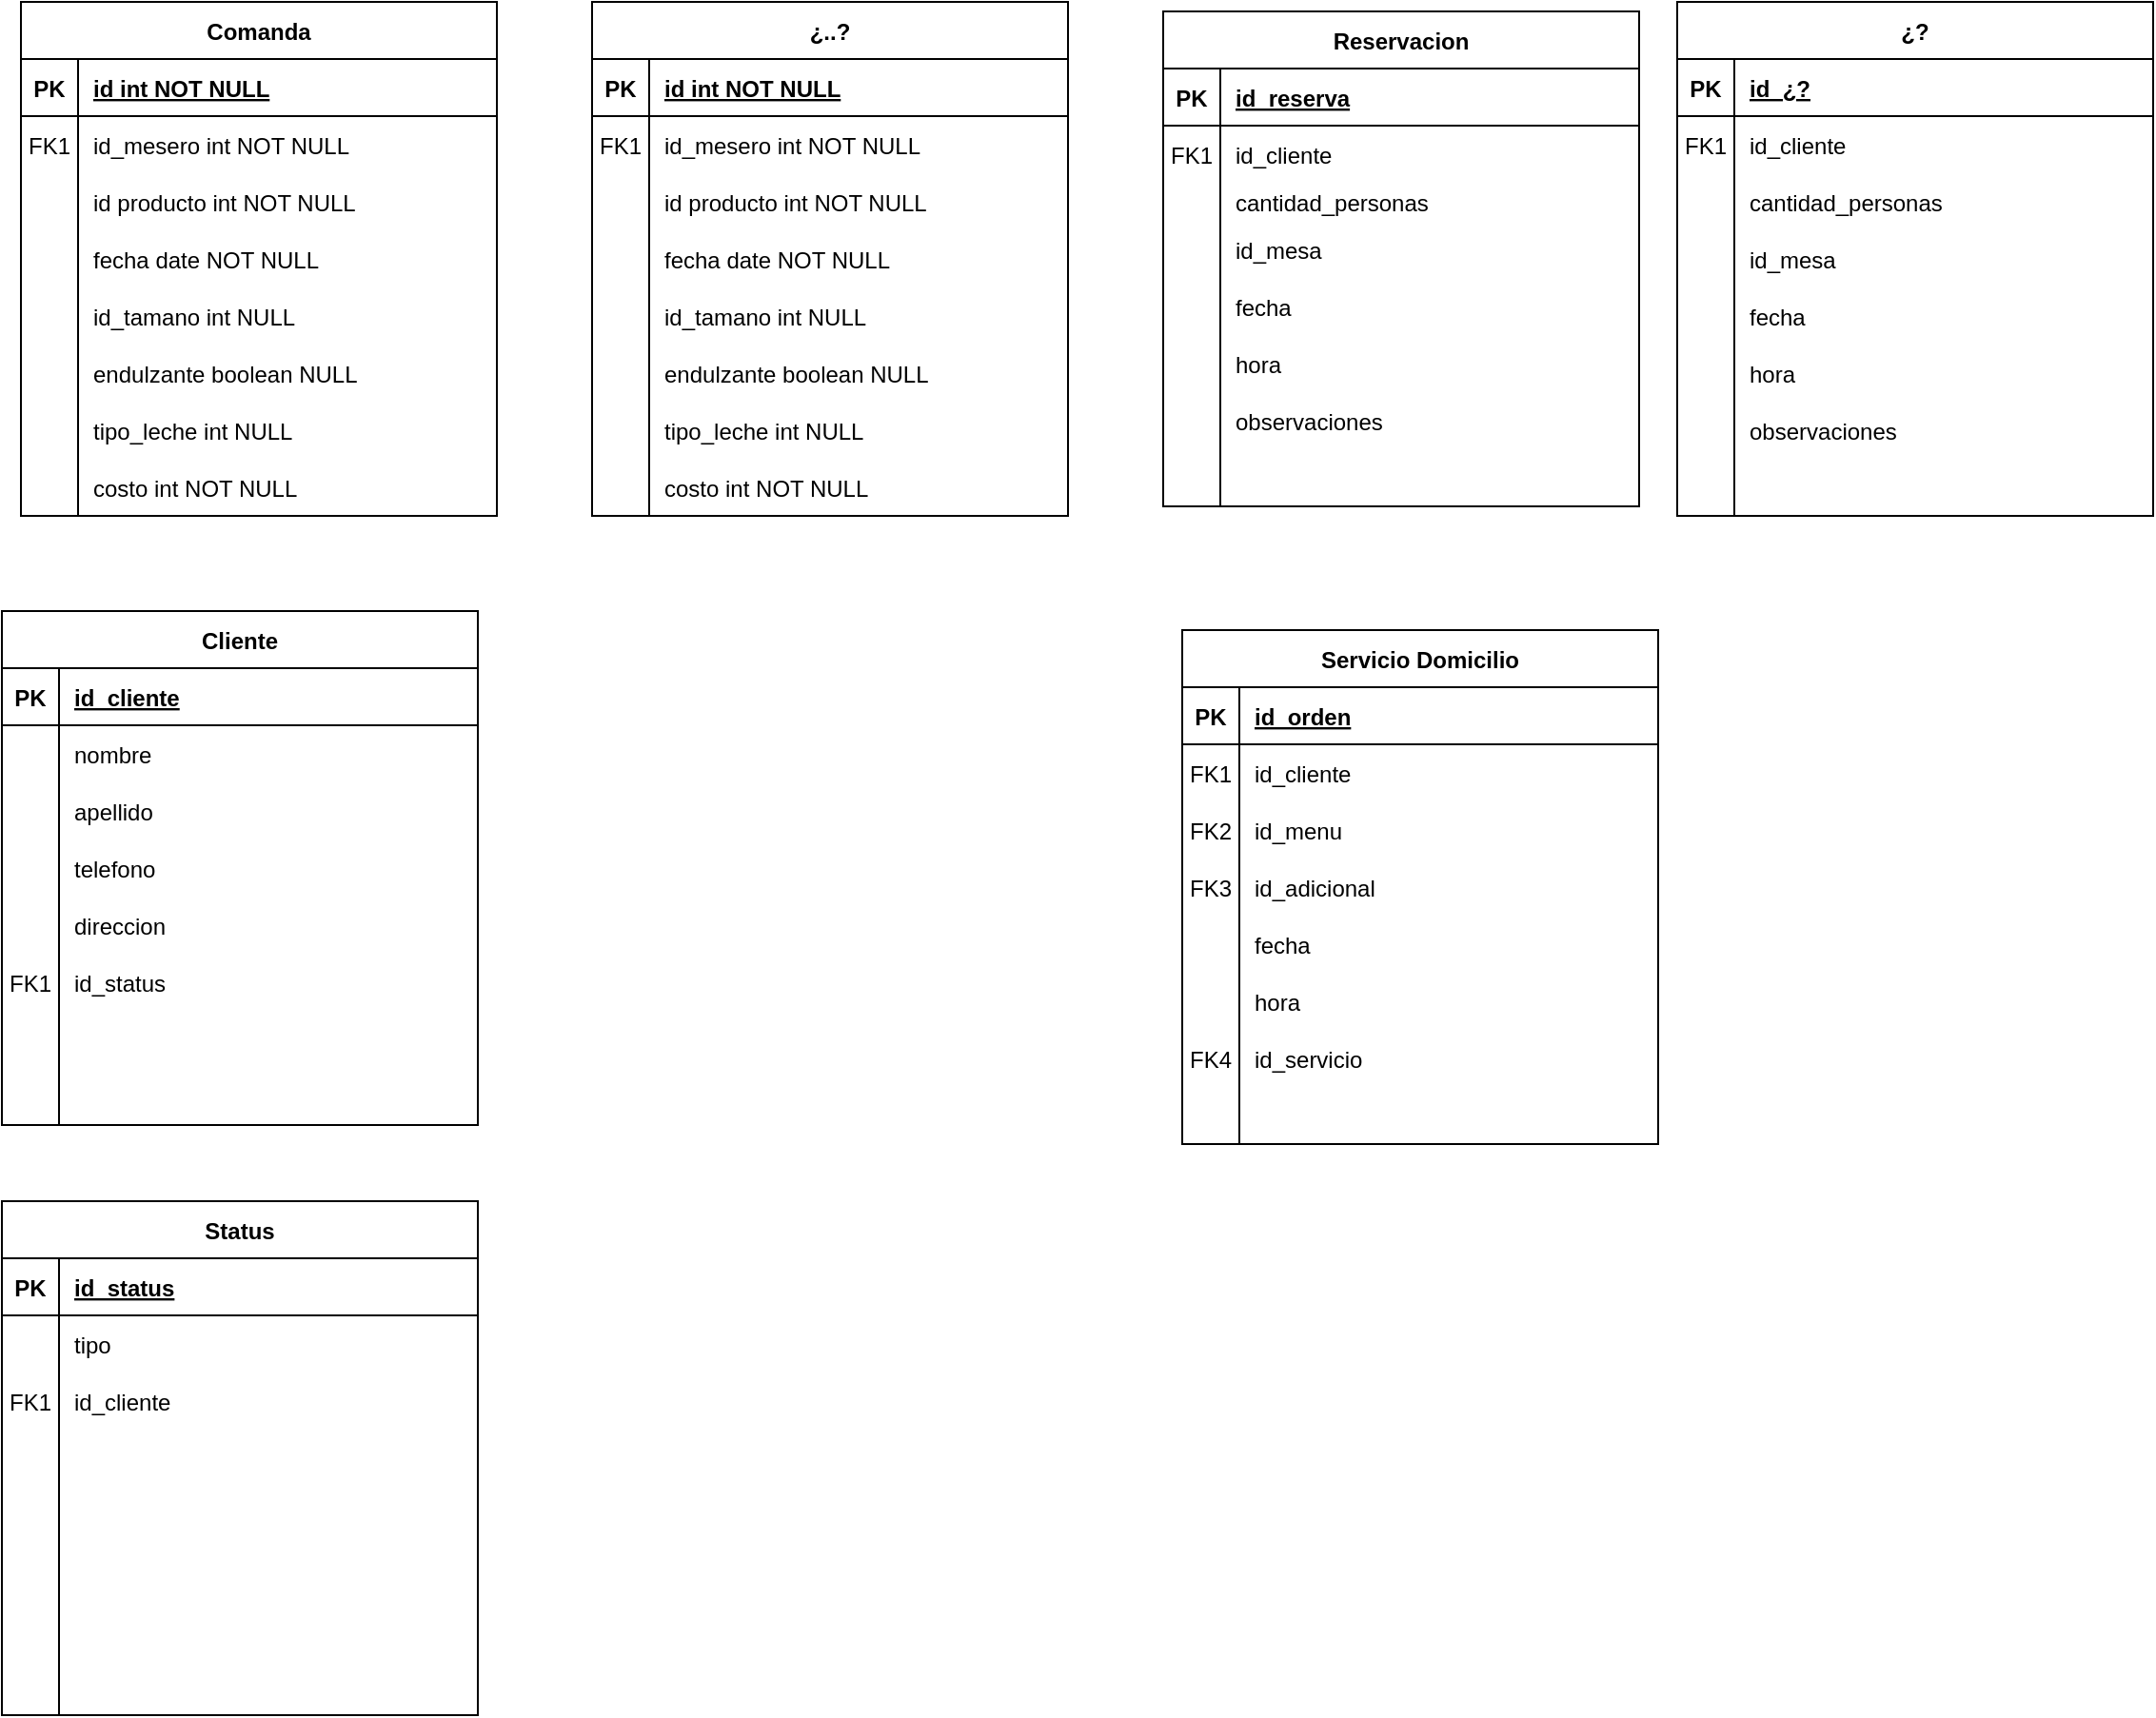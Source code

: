 <mxfile version="21.6.6" type="github">
  <diagram id="R2lEEEUBdFMjLlhIrx00" name="Cafeteria">
    <mxGraphModel dx="898" dy="622" grid="1" gridSize="10" guides="1" tooltips="1" connect="1" arrows="1" fold="1" page="1" pageScale="1" pageWidth="850" pageHeight="1100" math="0" shadow="0" extFonts="Permanent Marker^https://fonts.googleapis.com/css?family=Permanent+Marker">
      <root>
        <mxCell id="0" />
        <mxCell id="1" parent="0" />
        <mxCell id="C-vyLk0tnHw3VtMMgP7b-13" value="Comanda" style="shape=table;startSize=30;container=1;collapsible=1;childLayout=tableLayout;fixedRows=1;rowLines=0;fontStyle=1;align=center;resizeLast=1;" parent="1" vertex="1">
          <mxGeometry x="450" y="280" width="250" height="270" as="geometry" />
        </mxCell>
        <mxCell id="C-vyLk0tnHw3VtMMgP7b-14" value="" style="shape=partialRectangle;collapsible=0;dropTarget=0;pointerEvents=0;fillColor=none;points=[[0,0.5],[1,0.5]];portConstraint=eastwest;top=0;left=0;right=0;bottom=1;" parent="C-vyLk0tnHw3VtMMgP7b-13" vertex="1">
          <mxGeometry y="30" width="250" height="30" as="geometry" />
        </mxCell>
        <mxCell id="C-vyLk0tnHw3VtMMgP7b-15" value="PK" style="shape=partialRectangle;overflow=hidden;connectable=0;fillColor=none;top=0;left=0;bottom=0;right=0;fontStyle=1;" parent="C-vyLk0tnHw3VtMMgP7b-14" vertex="1">
          <mxGeometry width="30" height="30" as="geometry">
            <mxRectangle width="30" height="30" as="alternateBounds" />
          </mxGeometry>
        </mxCell>
        <mxCell id="C-vyLk0tnHw3VtMMgP7b-16" value="id int NOT NULL " style="shape=partialRectangle;overflow=hidden;connectable=0;fillColor=none;top=0;left=0;bottom=0;right=0;align=left;spacingLeft=6;fontStyle=5;" parent="C-vyLk0tnHw3VtMMgP7b-14" vertex="1">
          <mxGeometry x="30" width="220" height="30" as="geometry">
            <mxRectangle width="220" height="30" as="alternateBounds" />
          </mxGeometry>
        </mxCell>
        <mxCell id="C-vyLk0tnHw3VtMMgP7b-17" value="" style="shape=partialRectangle;collapsible=0;dropTarget=0;pointerEvents=0;fillColor=none;points=[[0,0.5],[1,0.5]];portConstraint=eastwest;top=0;left=0;right=0;bottom=0;" parent="C-vyLk0tnHw3VtMMgP7b-13" vertex="1">
          <mxGeometry y="60" width="250" height="30" as="geometry" />
        </mxCell>
        <mxCell id="C-vyLk0tnHw3VtMMgP7b-18" value="FK1" style="shape=partialRectangle;overflow=hidden;connectable=0;fillColor=none;top=0;left=0;bottom=0;right=0;" parent="C-vyLk0tnHw3VtMMgP7b-17" vertex="1">
          <mxGeometry width="30" height="30" as="geometry">
            <mxRectangle width="30" height="30" as="alternateBounds" />
          </mxGeometry>
        </mxCell>
        <mxCell id="C-vyLk0tnHw3VtMMgP7b-19" value="id_mesero int NOT NULL" style="shape=partialRectangle;overflow=hidden;connectable=0;fillColor=none;top=0;left=0;bottom=0;right=0;align=left;spacingLeft=6;" parent="C-vyLk0tnHw3VtMMgP7b-17" vertex="1">
          <mxGeometry x="30" width="220" height="30" as="geometry">
            <mxRectangle width="220" height="30" as="alternateBounds" />
          </mxGeometry>
        </mxCell>
        <mxCell id="fyzgrKv4iwLYKtItKSrn-1" value="" style="shape=partialRectangle;collapsible=0;dropTarget=0;pointerEvents=0;fillColor=none;points=[[0,0.5],[1,0.5]];portConstraint=eastwest;top=0;left=0;right=0;bottom=0;" parent="C-vyLk0tnHw3VtMMgP7b-13" vertex="1">
          <mxGeometry y="90" width="250" height="30" as="geometry" />
        </mxCell>
        <mxCell id="fyzgrKv4iwLYKtItKSrn-2" value="" style="shape=partialRectangle;overflow=hidden;connectable=0;fillColor=none;top=0;left=0;bottom=0;right=0;" parent="fyzgrKv4iwLYKtItKSrn-1" vertex="1">
          <mxGeometry width="30" height="30" as="geometry">
            <mxRectangle width="30" height="30" as="alternateBounds" />
          </mxGeometry>
        </mxCell>
        <mxCell id="fyzgrKv4iwLYKtItKSrn-3" value="id producto int NOT NULL" style="shape=partialRectangle;overflow=hidden;connectable=0;fillColor=none;top=0;left=0;bottom=0;right=0;align=left;spacingLeft=6;" parent="fyzgrKv4iwLYKtItKSrn-1" vertex="1">
          <mxGeometry x="30" width="220" height="30" as="geometry">
            <mxRectangle width="220" height="30" as="alternateBounds" />
          </mxGeometry>
        </mxCell>
        <mxCell id="fyzgrKv4iwLYKtItKSrn-4" value="" style="shape=partialRectangle;collapsible=0;dropTarget=0;pointerEvents=0;fillColor=none;points=[[0,0.5],[1,0.5]];portConstraint=eastwest;top=0;left=0;right=0;bottom=0;" parent="C-vyLk0tnHw3VtMMgP7b-13" vertex="1">
          <mxGeometry y="120" width="250" height="30" as="geometry" />
        </mxCell>
        <mxCell id="fyzgrKv4iwLYKtItKSrn-5" value="" style="shape=partialRectangle;overflow=hidden;connectable=0;fillColor=none;top=0;left=0;bottom=0;right=0;" parent="fyzgrKv4iwLYKtItKSrn-4" vertex="1">
          <mxGeometry width="30" height="30" as="geometry">
            <mxRectangle width="30" height="30" as="alternateBounds" />
          </mxGeometry>
        </mxCell>
        <mxCell id="fyzgrKv4iwLYKtItKSrn-6" value="fecha date NOT NULL" style="shape=partialRectangle;overflow=hidden;connectable=0;fillColor=none;top=0;left=0;bottom=0;right=0;align=left;spacingLeft=6;" parent="fyzgrKv4iwLYKtItKSrn-4" vertex="1">
          <mxGeometry x="30" width="220" height="30" as="geometry">
            <mxRectangle width="220" height="30" as="alternateBounds" />
          </mxGeometry>
        </mxCell>
        <mxCell id="fyzgrKv4iwLYKtItKSrn-7" value="" style="shape=partialRectangle;collapsible=0;dropTarget=0;pointerEvents=0;fillColor=none;points=[[0,0.5],[1,0.5]];portConstraint=eastwest;top=0;left=0;right=0;bottom=0;" parent="C-vyLk0tnHw3VtMMgP7b-13" vertex="1">
          <mxGeometry y="150" width="250" height="30" as="geometry" />
        </mxCell>
        <mxCell id="fyzgrKv4iwLYKtItKSrn-8" value="" style="shape=partialRectangle;overflow=hidden;connectable=0;fillColor=none;top=0;left=0;bottom=0;right=0;" parent="fyzgrKv4iwLYKtItKSrn-7" vertex="1">
          <mxGeometry width="30" height="30" as="geometry">
            <mxRectangle width="30" height="30" as="alternateBounds" />
          </mxGeometry>
        </mxCell>
        <mxCell id="fyzgrKv4iwLYKtItKSrn-9" value="id_tamano int NULL" style="shape=partialRectangle;overflow=hidden;connectable=0;fillColor=none;top=0;left=0;bottom=0;right=0;align=left;spacingLeft=6;" parent="fyzgrKv4iwLYKtItKSrn-7" vertex="1">
          <mxGeometry x="30" width="220" height="30" as="geometry">
            <mxRectangle width="220" height="30" as="alternateBounds" />
          </mxGeometry>
        </mxCell>
        <mxCell id="fyzgrKv4iwLYKtItKSrn-10" value="" style="shape=partialRectangle;collapsible=0;dropTarget=0;pointerEvents=0;fillColor=none;points=[[0,0.5],[1,0.5]];portConstraint=eastwest;top=0;left=0;right=0;bottom=0;" parent="C-vyLk0tnHw3VtMMgP7b-13" vertex="1">
          <mxGeometry y="180" width="250" height="30" as="geometry" />
        </mxCell>
        <mxCell id="fyzgrKv4iwLYKtItKSrn-11" value="" style="shape=partialRectangle;overflow=hidden;connectable=0;fillColor=none;top=0;left=0;bottom=0;right=0;" parent="fyzgrKv4iwLYKtItKSrn-10" vertex="1">
          <mxGeometry width="30" height="30" as="geometry">
            <mxRectangle width="30" height="30" as="alternateBounds" />
          </mxGeometry>
        </mxCell>
        <mxCell id="fyzgrKv4iwLYKtItKSrn-12" value="endulzante boolean NULL" style="shape=partialRectangle;overflow=hidden;connectable=0;fillColor=none;top=0;left=0;bottom=0;right=0;align=left;spacingLeft=6;" parent="fyzgrKv4iwLYKtItKSrn-10" vertex="1">
          <mxGeometry x="30" width="220" height="30" as="geometry">
            <mxRectangle width="220" height="30" as="alternateBounds" />
          </mxGeometry>
        </mxCell>
        <mxCell id="fyzgrKv4iwLYKtItKSrn-13" value="" style="shape=partialRectangle;collapsible=0;dropTarget=0;pointerEvents=0;fillColor=none;points=[[0,0.5],[1,0.5]];portConstraint=eastwest;top=0;left=0;right=0;bottom=0;" parent="C-vyLk0tnHw3VtMMgP7b-13" vertex="1">
          <mxGeometry y="210" width="250" height="30" as="geometry" />
        </mxCell>
        <mxCell id="fyzgrKv4iwLYKtItKSrn-14" value="" style="shape=partialRectangle;overflow=hidden;connectable=0;fillColor=none;top=0;left=0;bottom=0;right=0;" parent="fyzgrKv4iwLYKtItKSrn-13" vertex="1">
          <mxGeometry width="30" height="30" as="geometry">
            <mxRectangle width="30" height="30" as="alternateBounds" />
          </mxGeometry>
        </mxCell>
        <mxCell id="fyzgrKv4iwLYKtItKSrn-15" value="tipo_leche int NULL" style="shape=partialRectangle;overflow=hidden;connectable=0;fillColor=none;top=0;left=0;bottom=0;right=0;align=left;spacingLeft=6;" parent="fyzgrKv4iwLYKtItKSrn-13" vertex="1">
          <mxGeometry x="30" width="220" height="30" as="geometry">
            <mxRectangle width="220" height="30" as="alternateBounds" />
          </mxGeometry>
        </mxCell>
        <mxCell id="C-vyLk0tnHw3VtMMgP7b-20" value="" style="shape=partialRectangle;collapsible=0;dropTarget=0;pointerEvents=0;fillColor=none;points=[[0,0.5],[1,0.5]];portConstraint=eastwest;top=0;left=0;right=0;bottom=0;" parent="C-vyLk0tnHw3VtMMgP7b-13" vertex="1">
          <mxGeometry y="240" width="250" height="30" as="geometry" />
        </mxCell>
        <mxCell id="C-vyLk0tnHw3VtMMgP7b-21" value="" style="shape=partialRectangle;overflow=hidden;connectable=0;fillColor=none;top=0;left=0;bottom=0;right=0;" parent="C-vyLk0tnHw3VtMMgP7b-20" vertex="1">
          <mxGeometry width="30" height="30" as="geometry">
            <mxRectangle width="30" height="30" as="alternateBounds" />
          </mxGeometry>
        </mxCell>
        <mxCell id="C-vyLk0tnHw3VtMMgP7b-22" value="costo int NOT NULL" style="shape=partialRectangle;overflow=hidden;connectable=0;fillColor=none;top=0;left=0;bottom=0;right=0;align=left;spacingLeft=6;" parent="C-vyLk0tnHw3VtMMgP7b-20" vertex="1">
          <mxGeometry x="30" width="220" height="30" as="geometry">
            <mxRectangle width="220" height="30" as="alternateBounds" />
          </mxGeometry>
        </mxCell>
        <mxCell id="fyzgrKv4iwLYKtItKSrn-41" value="¿..?" style="shape=table;startSize=30;container=1;collapsible=1;childLayout=tableLayout;fixedRows=1;rowLines=0;fontStyle=1;align=center;resizeLast=1;" parent="1" vertex="1">
          <mxGeometry x="750" y="280" width="250" height="270" as="geometry" />
        </mxCell>
        <mxCell id="fyzgrKv4iwLYKtItKSrn-42" value="" style="shape=partialRectangle;collapsible=0;dropTarget=0;pointerEvents=0;fillColor=none;points=[[0,0.5],[1,0.5]];portConstraint=eastwest;top=0;left=0;right=0;bottom=1;" parent="fyzgrKv4iwLYKtItKSrn-41" vertex="1">
          <mxGeometry y="30" width="250" height="30" as="geometry" />
        </mxCell>
        <mxCell id="fyzgrKv4iwLYKtItKSrn-43" value="PK" style="shape=partialRectangle;overflow=hidden;connectable=0;fillColor=none;top=0;left=0;bottom=0;right=0;fontStyle=1;" parent="fyzgrKv4iwLYKtItKSrn-42" vertex="1">
          <mxGeometry width="30" height="30" as="geometry">
            <mxRectangle width="30" height="30" as="alternateBounds" />
          </mxGeometry>
        </mxCell>
        <mxCell id="fyzgrKv4iwLYKtItKSrn-44" value="id int NOT NULL " style="shape=partialRectangle;overflow=hidden;connectable=0;fillColor=none;top=0;left=0;bottom=0;right=0;align=left;spacingLeft=6;fontStyle=5;" parent="fyzgrKv4iwLYKtItKSrn-42" vertex="1">
          <mxGeometry x="30" width="220" height="30" as="geometry">
            <mxRectangle width="220" height="30" as="alternateBounds" />
          </mxGeometry>
        </mxCell>
        <mxCell id="fyzgrKv4iwLYKtItKSrn-45" value="" style="shape=partialRectangle;collapsible=0;dropTarget=0;pointerEvents=0;fillColor=none;points=[[0,0.5],[1,0.5]];portConstraint=eastwest;top=0;left=0;right=0;bottom=0;" parent="fyzgrKv4iwLYKtItKSrn-41" vertex="1">
          <mxGeometry y="60" width="250" height="30" as="geometry" />
        </mxCell>
        <mxCell id="fyzgrKv4iwLYKtItKSrn-46" value="FK1" style="shape=partialRectangle;overflow=hidden;connectable=0;fillColor=none;top=0;left=0;bottom=0;right=0;" parent="fyzgrKv4iwLYKtItKSrn-45" vertex="1">
          <mxGeometry width="30" height="30" as="geometry">
            <mxRectangle width="30" height="30" as="alternateBounds" />
          </mxGeometry>
        </mxCell>
        <mxCell id="fyzgrKv4iwLYKtItKSrn-47" value="id_mesero int NOT NULL" style="shape=partialRectangle;overflow=hidden;connectable=0;fillColor=none;top=0;left=0;bottom=0;right=0;align=left;spacingLeft=6;" parent="fyzgrKv4iwLYKtItKSrn-45" vertex="1">
          <mxGeometry x="30" width="220" height="30" as="geometry">
            <mxRectangle width="220" height="30" as="alternateBounds" />
          </mxGeometry>
        </mxCell>
        <mxCell id="fyzgrKv4iwLYKtItKSrn-48" value="" style="shape=partialRectangle;collapsible=0;dropTarget=0;pointerEvents=0;fillColor=none;points=[[0,0.5],[1,0.5]];portConstraint=eastwest;top=0;left=0;right=0;bottom=0;" parent="fyzgrKv4iwLYKtItKSrn-41" vertex="1">
          <mxGeometry y="90" width="250" height="30" as="geometry" />
        </mxCell>
        <mxCell id="fyzgrKv4iwLYKtItKSrn-49" value="" style="shape=partialRectangle;overflow=hidden;connectable=0;fillColor=none;top=0;left=0;bottom=0;right=0;" parent="fyzgrKv4iwLYKtItKSrn-48" vertex="1">
          <mxGeometry width="30" height="30" as="geometry">
            <mxRectangle width="30" height="30" as="alternateBounds" />
          </mxGeometry>
        </mxCell>
        <mxCell id="fyzgrKv4iwLYKtItKSrn-50" value="id producto int NOT NULL" style="shape=partialRectangle;overflow=hidden;connectable=0;fillColor=none;top=0;left=0;bottom=0;right=0;align=left;spacingLeft=6;" parent="fyzgrKv4iwLYKtItKSrn-48" vertex="1">
          <mxGeometry x="30" width="220" height="30" as="geometry">
            <mxRectangle width="220" height="30" as="alternateBounds" />
          </mxGeometry>
        </mxCell>
        <mxCell id="fyzgrKv4iwLYKtItKSrn-51" value="" style="shape=partialRectangle;collapsible=0;dropTarget=0;pointerEvents=0;fillColor=none;points=[[0,0.5],[1,0.5]];portConstraint=eastwest;top=0;left=0;right=0;bottom=0;" parent="fyzgrKv4iwLYKtItKSrn-41" vertex="1">
          <mxGeometry y="120" width="250" height="30" as="geometry" />
        </mxCell>
        <mxCell id="fyzgrKv4iwLYKtItKSrn-52" value="" style="shape=partialRectangle;overflow=hidden;connectable=0;fillColor=none;top=0;left=0;bottom=0;right=0;" parent="fyzgrKv4iwLYKtItKSrn-51" vertex="1">
          <mxGeometry width="30" height="30" as="geometry">
            <mxRectangle width="30" height="30" as="alternateBounds" />
          </mxGeometry>
        </mxCell>
        <mxCell id="fyzgrKv4iwLYKtItKSrn-53" value="fecha date NOT NULL" style="shape=partialRectangle;overflow=hidden;connectable=0;fillColor=none;top=0;left=0;bottom=0;right=0;align=left;spacingLeft=6;" parent="fyzgrKv4iwLYKtItKSrn-51" vertex="1">
          <mxGeometry x="30" width="220" height="30" as="geometry">
            <mxRectangle width="220" height="30" as="alternateBounds" />
          </mxGeometry>
        </mxCell>
        <mxCell id="fyzgrKv4iwLYKtItKSrn-54" value="" style="shape=partialRectangle;collapsible=0;dropTarget=0;pointerEvents=0;fillColor=none;points=[[0,0.5],[1,0.5]];portConstraint=eastwest;top=0;left=0;right=0;bottom=0;" parent="fyzgrKv4iwLYKtItKSrn-41" vertex="1">
          <mxGeometry y="150" width="250" height="30" as="geometry" />
        </mxCell>
        <mxCell id="fyzgrKv4iwLYKtItKSrn-55" value="" style="shape=partialRectangle;overflow=hidden;connectable=0;fillColor=none;top=0;left=0;bottom=0;right=0;" parent="fyzgrKv4iwLYKtItKSrn-54" vertex="1">
          <mxGeometry width="30" height="30" as="geometry">
            <mxRectangle width="30" height="30" as="alternateBounds" />
          </mxGeometry>
        </mxCell>
        <mxCell id="fyzgrKv4iwLYKtItKSrn-56" value="id_tamano int NULL" style="shape=partialRectangle;overflow=hidden;connectable=0;fillColor=none;top=0;left=0;bottom=0;right=0;align=left;spacingLeft=6;" parent="fyzgrKv4iwLYKtItKSrn-54" vertex="1">
          <mxGeometry x="30" width="220" height="30" as="geometry">
            <mxRectangle width="220" height="30" as="alternateBounds" />
          </mxGeometry>
        </mxCell>
        <mxCell id="fyzgrKv4iwLYKtItKSrn-57" value="" style="shape=partialRectangle;collapsible=0;dropTarget=0;pointerEvents=0;fillColor=none;points=[[0,0.5],[1,0.5]];portConstraint=eastwest;top=0;left=0;right=0;bottom=0;" parent="fyzgrKv4iwLYKtItKSrn-41" vertex="1">
          <mxGeometry y="180" width="250" height="30" as="geometry" />
        </mxCell>
        <mxCell id="fyzgrKv4iwLYKtItKSrn-58" value="" style="shape=partialRectangle;overflow=hidden;connectable=0;fillColor=none;top=0;left=0;bottom=0;right=0;" parent="fyzgrKv4iwLYKtItKSrn-57" vertex="1">
          <mxGeometry width="30" height="30" as="geometry">
            <mxRectangle width="30" height="30" as="alternateBounds" />
          </mxGeometry>
        </mxCell>
        <mxCell id="fyzgrKv4iwLYKtItKSrn-59" value="endulzante boolean NULL" style="shape=partialRectangle;overflow=hidden;connectable=0;fillColor=none;top=0;left=0;bottom=0;right=0;align=left;spacingLeft=6;" parent="fyzgrKv4iwLYKtItKSrn-57" vertex="1">
          <mxGeometry x="30" width="220" height="30" as="geometry">
            <mxRectangle width="220" height="30" as="alternateBounds" />
          </mxGeometry>
        </mxCell>
        <mxCell id="fyzgrKv4iwLYKtItKSrn-60" value="" style="shape=partialRectangle;collapsible=0;dropTarget=0;pointerEvents=0;fillColor=none;points=[[0,0.5],[1,0.5]];portConstraint=eastwest;top=0;left=0;right=0;bottom=0;" parent="fyzgrKv4iwLYKtItKSrn-41" vertex="1">
          <mxGeometry y="210" width="250" height="30" as="geometry" />
        </mxCell>
        <mxCell id="fyzgrKv4iwLYKtItKSrn-61" value="" style="shape=partialRectangle;overflow=hidden;connectable=0;fillColor=none;top=0;left=0;bottom=0;right=0;" parent="fyzgrKv4iwLYKtItKSrn-60" vertex="1">
          <mxGeometry width="30" height="30" as="geometry">
            <mxRectangle width="30" height="30" as="alternateBounds" />
          </mxGeometry>
        </mxCell>
        <mxCell id="fyzgrKv4iwLYKtItKSrn-62" value="tipo_leche int NULL" style="shape=partialRectangle;overflow=hidden;connectable=0;fillColor=none;top=0;left=0;bottom=0;right=0;align=left;spacingLeft=6;" parent="fyzgrKv4iwLYKtItKSrn-60" vertex="1">
          <mxGeometry x="30" width="220" height="30" as="geometry">
            <mxRectangle width="220" height="30" as="alternateBounds" />
          </mxGeometry>
        </mxCell>
        <mxCell id="fyzgrKv4iwLYKtItKSrn-63" value="" style="shape=partialRectangle;collapsible=0;dropTarget=0;pointerEvents=0;fillColor=none;points=[[0,0.5],[1,0.5]];portConstraint=eastwest;top=0;left=0;right=0;bottom=0;" parent="fyzgrKv4iwLYKtItKSrn-41" vertex="1">
          <mxGeometry y="240" width="250" height="30" as="geometry" />
        </mxCell>
        <mxCell id="fyzgrKv4iwLYKtItKSrn-64" value="" style="shape=partialRectangle;overflow=hidden;connectable=0;fillColor=none;top=0;left=0;bottom=0;right=0;" parent="fyzgrKv4iwLYKtItKSrn-63" vertex="1">
          <mxGeometry width="30" height="30" as="geometry">
            <mxRectangle width="30" height="30" as="alternateBounds" />
          </mxGeometry>
        </mxCell>
        <mxCell id="fyzgrKv4iwLYKtItKSrn-65" value="costo int NOT NULL" style="shape=partialRectangle;overflow=hidden;connectable=0;fillColor=none;top=0;left=0;bottom=0;right=0;align=left;spacingLeft=6;" parent="fyzgrKv4iwLYKtItKSrn-63" vertex="1">
          <mxGeometry x="30" width="220" height="30" as="geometry">
            <mxRectangle width="220" height="30" as="alternateBounds" />
          </mxGeometry>
        </mxCell>
        <mxCell id="o52JpPrDuRnSXDWW4Ve--1" value="Reservacion" style="shape=table;startSize=30;container=1;collapsible=1;childLayout=tableLayout;fixedRows=1;rowLines=0;fontStyle=1;align=center;resizeLast=1;" parent="1" vertex="1">
          <mxGeometry x="1050" y="285" width="250" height="260" as="geometry" />
        </mxCell>
        <mxCell id="o52JpPrDuRnSXDWW4Ve--2" value="" style="shape=partialRectangle;collapsible=0;dropTarget=0;pointerEvents=0;fillColor=none;points=[[0,0.5],[1,0.5]];portConstraint=eastwest;top=0;left=0;right=0;bottom=1;" parent="o52JpPrDuRnSXDWW4Ve--1" vertex="1">
          <mxGeometry y="30" width="250" height="30" as="geometry" />
        </mxCell>
        <mxCell id="o52JpPrDuRnSXDWW4Ve--3" value="PK" style="shape=partialRectangle;overflow=hidden;connectable=0;fillColor=none;top=0;left=0;bottom=0;right=0;fontStyle=1;" parent="o52JpPrDuRnSXDWW4Ve--2" vertex="1">
          <mxGeometry width="30" height="30" as="geometry">
            <mxRectangle width="30" height="30" as="alternateBounds" />
          </mxGeometry>
        </mxCell>
        <mxCell id="o52JpPrDuRnSXDWW4Ve--4" value="id_reserva" style="shape=partialRectangle;overflow=hidden;connectable=0;fillColor=none;top=0;left=0;bottom=0;right=0;align=left;spacingLeft=6;fontStyle=5;" parent="o52JpPrDuRnSXDWW4Ve--2" vertex="1">
          <mxGeometry x="30" width="220" height="30" as="geometry">
            <mxRectangle width="220" height="30" as="alternateBounds" />
          </mxGeometry>
        </mxCell>
        <mxCell id="o52JpPrDuRnSXDWW4Ve--5" value="" style="shape=partialRectangle;collapsible=0;dropTarget=0;pointerEvents=0;fillColor=none;points=[[0,0.5],[1,0.5]];portConstraint=eastwest;top=0;left=0;right=0;bottom=0;" parent="o52JpPrDuRnSXDWW4Ve--1" vertex="1">
          <mxGeometry y="60" width="250" height="30" as="geometry" />
        </mxCell>
        <mxCell id="o52JpPrDuRnSXDWW4Ve--6" value="FK1" style="shape=partialRectangle;overflow=hidden;connectable=0;fillColor=none;top=0;left=0;bottom=0;right=0;" parent="o52JpPrDuRnSXDWW4Ve--5" vertex="1">
          <mxGeometry width="30" height="30" as="geometry">
            <mxRectangle width="30" height="30" as="alternateBounds" />
          </mxGeometry>
        </mxCell>
        <mxCell id="o52JpPrDuRnSXDWW4Ve--7" value="id_cliente" style="shape=partialRectangle;overflow=hidden;connectable=0;fillColor=none;top=0;left=0;bottom=0;right=0;align=left;spacingLeft=6;" parent="o52JpPrDuRnSXDWW4Ve--5" vertex="1">
          <mxGeometry x="30" width="220" height="30" as="geometry">
            <mxRectangle width="220" height="30" as="alternateBounds" />
          </mxGeometry>
        </mxCell>
        <mxCell id="o52JpPrDuRnSXDWW4Ve--8" value="" style="shape=partialRectangle;collapsible=0;dropTarget=0;pointerEvents=0;fillColor=none;points=[[0,0.5],[1,0.5]];portConstraint=eastwest;top=0;left=0;right=0;bottom=0;" parent="o52JpPrDuRnSXDWW4Ve--1" vertex="1">
          <mxGeometry y="90" width="250" height="20" as="geometry" />
        </mxCell>
        <mxCell id="o52JpPrDuRnSXDWW4Ve--9" value="" style="shape=partialRectangle;overflow=hidden;connectable=0;fillColor=none;top=0;left=0;bottom=0;right=0;" parent="o52JpPrDuRnSXDWW4Ve--8" vertex="1">
          <mxGeometry width="30" height="20" as="geometry">
            <mxRectangle width="30" height="20" as="alternateBounds" />
          </mxGeometry>
        </mxCell>
        <mxCell id="o52JpPrDuRnSXDWW4Ve--10" value="cantidad_personas" style="shape=partialRectangle;overflow=hidden;connectable=0;fillColor=none;top=0;left=0;bottom=0;right=0;align=left;spacingLeft=6;" parent="o52JpPrDuRnSXDWW4Ve--8" vertex="1">
          <mxGeometry x="30" width="220" height="20" as="geometry">
            <mxRectangle width="220" height="20" as="alternateBounds" />
          </mxGeometry>
        </mxCell>
        <mxCell id="o52JpPrDuRnSXDWW4Ve--11" value="" style="shape=partialRectangle;collapsible=0;dropTarget=0;pointerEvents=0;fillColor=none;points=[[0,0.5],[1,0.5]];portConstraint=eastwest;top=0;left=0;right=0;bottom=0;" parent="o52JpPrDuRnSXDWW4Ve--1" vertex="1">
          <mxGeometry y="110" width="250" height="30" as="geometry" />
        </mxCell>
        <mxCell id="o52JpPrDuRnSXDWW4Ve--12" value="" style="shape=partialRectangle;overflow=hidden;connectable=0;fillColor=none;top=0;left=0;bottom=0;right=0;" parent="o52JpPrDuRnSXDWW4Ve--11" vertex="1">
          <mxGeometry width="30" height="30" as="geometry">
            <mxRectangle width="30" height="30" as="alternateBounds" />
          </mxGeometry>
        </mxCell>
        <mxCell id="o52JpPrDuRnSXDWW4Ve--13" value="id_mesa" style="shape=partialRectangle;overflow=hidden;connectable=0;fillColor=none;top=0;left=0;bottom=0;right=0;align=left;spacingLeft=6;" parent="o52JpPrDuRnSXDWW4Ve--11" vertex="1">
          <mxGeometry x="30" width="220" height="30" as="geometry">
            <mxRectangle width="220" height="30" as="alternateBounds" />
          </mxGeometry>
        </mxCell>
        <mxCell id="o52JpPrDuRnSXDWW4Ve--14" value="" style="shape=partialRectangle;collapsible=0;dropTarget=0;pointerEvents=0;fillColor=none;points=[[0,0.5],[1,0.5]];portConstraint=eastwest;top=0;left=0;right=0;bottom=0;" parent="o52JpPrDuRnSXDWW4Ve--1" vertex="1">
          <mxGeometry y="140" width="250" height="30" as="geometry" />
        </mxCell>
        <mxCell id="o52JpPrDuRnSXDWW4Ve--15" value="" style="shape=partialRectangle;overflow=hidden;connectable=0;fillColor=none;top=0;left=0;bottom=0;right=0;" parent="o52JpPrDuRnSXDWW4Ve--14" vertex="1">
          <mxGeometry width="30" height="30" as="geometry">
            <mxRectangle width="30" height="30" as="alternateBounds" />
          </mxGeometry>
        </mxCell>
        <mxCell id="o52JpPrDuRnSXDWW4Ve--16" value="fecha" style="shape=partialRectangle;overflow=hidden;connectable=0;fillColor=none;top=0;left=0;bottom=0;right=0;align=left;spacingLeft=6;" parent="o52JpPrDuRnSXDWW4Ve--14" vertex="1">
          <mxGeometry x="30" width="220" height="30" as="geometry">
            <mxRectangle width="220" height="30" as="alternateBounds" />
          </mxGeometry>
        </mxCell>
        <mxCell id="o52JpPrDuRnSXDWW4Ve--17" value="" style="shape=partialRectangle;collapsible=0;dropTarget=0;pointerEvents=0;fillColor=none;points=[[0,0.5],[1,0.5]];portConstraint=eastwest;top=0;left=0;right=0;bottom=0;" parent="o52JpPrDuRnSXDWW4Ve--1" vertex="1">
          <mxGeometry y="170" width="250" height="30" as="geometry" />
        </mxCell>
        <mxCell id="o52JpPrDuRnSXDWW4Ve--18" value="" style="shape=partialRectangle;overflow=hidden;connectable=0;fillColor=none;top=0;left=0;bottom=0;right=0;" parent="o52JpPrDuRnSXDWW4Ve--17" vertex="1">
          <mxGeometry width="30" height="30" as="geometry">
            <mxRectangle width="30" height="30" as="alternateBounds" />
          </mxGeometry>
        </mxCell>
        <mxCell id="o52JpPrDuRnSXDWW4Ve--19" value="hora" style="shape=partialRectangle;overflow=hidden;connectable=0;fillColor=none;top=0;left=0;bottom=0;right=0;align=left;spacingLeft=6;" parent="o52JpPrDuRnSXDWW4Ve--17" vertex="1">
          <mxGeometry x="30" width="220" height="30" as="geometry">
            <mxRectangle width="220" height="30" as="alternateBounds" />
          </mxGeometry>
        </mxCell>
        <mxCell id="o52JpPrDuRnSXDWW4Ve--20" value="" style="shape=partialRectangle;collapsible=0;dropTarget=0;pointerEvents=0;fillColor=none;points=[[0,0.5],[1,0.5]];portConstraint=eastwest;top=0;left=0;right=0;bottom=0;" parent="o52JpPrDuRnSXDWW4Ve--1" vertex="1">
          <mxGeometry y="200" width="250" height="30" as="geometry" />
        </mxCell>
        <mxCell id="o52JpPrDuRnSXDWW4Ve--21" value="" style="shape=partialRectangle;overflow=hidden;connectable=0;fillColor=none;top=0;left=0;bottom=0;right=0;" parent="o52JpPrDuRnSXDWW4Ve--20" vertex="1">
          <mxGeometry width="30" height="30" as="geometry">
            <mxRectangle width="30" height="30" as="alternateBounds" />
          </mxGeometry>
        </mxCell>
        <mxCell id="o52JpPrDuRnSXDWW4Ve--22" value="observaciones" style="shape=partialRectangle;overflow=hidden;connectable=0;fillColor=none;top=0;left=0;bottom=0;right=0;align=left;spacingLeft=6;" parent="o52JpPrDuRnSXDWW4Ve--20" vertex="1">
          <mxGeometry x="30" width="220" height="30" as="geometry">
            <mxRectangle width="220" height="30" as="alternateBounds" />
          </mxGeometry>
        </mxCell>
        <mxCell id="o52JpPrDuRnSXDWW4Ve--23" value="" style="shape=partialRectangle;collapsible=0;dropTarget=0;pointerEvents=0;fillColor=none;points=[[0,0.5],[1,0.5]];portConstraint=eastwest;top=0;left=0;right=0;bottom=0;" parent="o52JpPrDuRnSXDWW4Ve--1" vertex="1">
          <mxGeometry y="230" width="250" height="30" as="geometry" />
        </mxCell>
        <mxCell id="o52JpPrDuRnSXDWW4Ve--24" value="" style="shape=partialRectangle;overflow=hidden;connectable=0;fillColor=none;top=0;left=0;bottom=0;right=0;" parent="o52JpPrDuRnSXDWW4Ve--23" vertex="1">
          <mxGeometry width="30" height="30" as="geometry">
            <mxRectangle width="30" height="30" as="alternateBounds" />
          </mxGeometry>
        </mxCell>
        <mxCell id="o52JpPrDuRnSXDWW4Ve--25" value="" style="shape=partialRectangle;overflow=hidden;connectable=0;fillColor=none;top=0;left=0;bottom=0;right=0;align=left;spacingLeft=6;" parent="o52JpPrDuRnSXDWW4Ve--23" vertex="1">
          <mxGeometry x="30" width="220" height="30" as="geometry">
            <mxRectangle width="220" height="30" as="alternateBounds" />
          </mxGeometry>
        </mxCell>
        <mxCell id="o52JpPrDuRnSXDWW4Ve--26" value="¿?" style="shape=table;startSize=30;container=1;collapsible=1;childLayout=tableLayout;fixedRows=1;rowLines=0;fontStyle=1;align=center;resizeLast=1;" parent="1" vertex="1">
          <mxGeometry x="1320" y="280" width="250" height="270" as="geometry" />
        </mxCell>
        <mxCell id="o52JpPrDuRnSXDWW4Ve--27" value="" style="shape=partialRectangle;collapsible=0;dropTarget=0;pointerEvents=0;fillColor=none;points=[[0,0.5],[1,0.5]];portConstraint=eastwest;top=0;left=0;right=0;bottom=1;" parent="o52JpPrDuRnSXDWW4Ve--26" vertex="1">
          <mxGeometry y="30" width="250" height="30" as="geometry" />
        </mxCell>
        <mxCell id="o52JpPrDuRnSXDWW4Ve--28" value="PK" style="shape=partialRectangle;overflow=hidden;connectable=0;fillColor=none;top=0;left=0;bottom=0;right=0;fontStyle=1;" parent="o52JpPrDuRnSXDWW4Ve--27" vertex="1">
          <mxGeometry width="30" height="30" as="geometry">
            <mxRectangle width="30" height="30" as="alternateBounds" />
          </mxGeometry>
        </mxCell>
        <mxCell id="o52JpPrDuRnSXDWW4Ve--29" value="id_¿?" style="shape=partialRectangle;overflow=hidden;connectable=0;fillColor=none;top=0;left=0;bottom=0;right=0;align=left;spacingLeft=6;fontStyle=5;" parent="o52JpPrDuRnSXDWW4Ve--27" vertex="1">
          <mxGeometry x="30" width="220" height="30" as="geometry">
            <mxRectangle width="220" height="30" as="alternateBounds" />
          </mxGeometry>
        </mxCell>
        <mxCell id="o52JpPrDuRnSXDWW4Ve--30" value="" style="shape=partialRectangle;collapsible=0;dropTarget=0;pointerEvents=0;fillColor=none;points=[[0,0.5],[1,0.5]];portConstraint=eastwest;top=0;left=0;right=0;bottom=0;" parent="o52JpPrDuRnSXDWW4Ve--26" vertex="1">
          <mxGeometry y="60" width="250" height="30" as="geometry" />
        </mxCell>
        <mxCell id="o52JpPrDuRnSXDWW4Ve--31" value="FK1" style="shape=partialRectangle;overflow=hidden;connectable=0;fillColor=none;top=0;left=0;bottom=0;right=0;" parent="o52JpPrDuRnSXDWW4Ve--30" vertex="1">
          <mxGeometry width="30" height="30" as="geometry">
            <mxRectangle width="30" height="30" as="alternateBounds" />
          </mxGeometry>
        </mxCell>
        <mxCell id="o52JpPrDuRnSXDWW4Ve--32" value="id_cliente" style="shape=partialRectangle;overflow=hidden;connectable=0;fillColor=none;top=0;left=0;bottom=0;right=0;align=left;spacingLeft=6;" parent="o52JpPrDuRnSXDWW4Ve--30" vertex="1">
          <mxGeometry x="30" width="220" height="30" as="geometry">
            <mxRectangle width="220" height="30" as="alternateBounds" />
          </mxGeometry>
        </mxCell>
        <mxCell id="o52JpPrDuRnSXDWW4Ve--33" value="" style="shape=partialRectangle;collapsible=0;dropTarget=0;pointerEvents=0;fillColor=none;points=[[0,0.5],[1,0.5]];portConstraint=eastwest;top=0;left=0;right=0;bottom=0;" parent="o52JpPrDuRnSXDWW4Ve--26" vertex="1">
          <mxGeometry y="90" width="250" height="30" as="geometry" />
        </mxCell>
        <mxCell id="o52JpPrDuRnSXDWW4Ve--34" value="" style="shape=partialRectangle;overflow=hidden;connectable=0;fillColor=none;top=0;left=0;bottom=0;right=0;" parent="o52JpPrDuRnSXDWW4Ve--33" vertex="1">
          <mxGeometry width="30" height="30" as="geometry">
            <mxRectangle width="30" height="30" as="alternateBounds" />
          </mxGeometry>
        </mxCell>
        <mxCell id="o52JpPrDuRnSXDWW4Ve--35" value="cantidad_personas" style="shape=partialRectangle;overflow=hidden;connectable=0;fillColor=none;top=0;left=0;bottom=0;right=0;align=left;spacingLeft=6;" parent="o52JpPrDuRnSXDWW4Ve--33" vertex="1">
          <mxGeometry x="30" width="220" height="30" as="geometry">
            <mxRectangle width="220" height="30" as="alternateBounds" />
          </mxGeometry>
        </mxCell>
        <mxCell id="o52JpPrDuRnSXDWW4Ve--36" value="" style="shape=partialRectangle;collapsible=0;dropTarget=0;pointerEvents=0;fillColor=none;points=[[0,0.5],[1,0.5]];portConstraint=eastwest;top=0;left=0;right=0;bottom=0;" parent="o52JpPrDuRnSXDWW4Ve--26" vertex="1">
          <mxGeometry y="120" width="250" height="30" as="geometry" />
        </mxCell>
        <mxCell id="o52JpPrDuRnSXDWW4Ve--37" value="" style="shape=partialRectangle;overflow=hidden;connectable=0;fillColor=none;top=0;left=0;bottom=0;right=0;" parent="o52JpPrDuRnSXDWW4Ve--36" vertex="1">
          <mxGeometry width="30" height="30" as="geometry">
            <mxRectangle width="30" height="30" as="alternateBounds" />
          </mxGeometry>
        </mxCell>
        <mxCell id="o52JpPrDuRnSXDWW4Ve--38" value="id_mesa" style="shape=partialRectangle;overflow=hidden;connectable=0;fillColor=none;top=0;left=0;bottom=0;right=0;align=left;spacingLeft=6;" parent="o52JpPrDuRnSXDWW4Ve--36" vertex="1">
          <mxGeometry x="30" width="220" height="30" as="geometry">
            <mxRectangle width="220" height="30" as="alternateBounds" />
          </mxGeometry>
        </mxCell>
        <mxCell id="o52JpPrDuRnSXDWW4Ve--39" value="" style="shape=partialRectangle;collapsible=0;dropTarget=0;pointerEvents=0;fillColor=none;points=[[0,0.5],[1,0.5]];portConstraint=eastwest;top=0;left=0;right=0;bottom=0;" parent="o52JpPrDuRnSXDWW4Ve--26" vertex="1">
          <mxGeometry y="150" width="250" height="30" as="geometry" />
        </mxCell>
        <mxCell id="o52JpPrDuRnSXDWW4Ve--40" value="" style="shape=partialRectangle;overflow=hidden;connectable=0;fillColor=none;top=0;left=0;bottom=0;right=0;" parent="o52JpPrDuRnSXDWW4Ve--39" vertex="1">
          <mxGeometry width="30" height="30" as="geometry">
            <mxRectangle width="30" height="30" as="alternateBounds" />
          </mxGeometry>
        </mxCell>
        <mxCell id="o52JpPrDuRnSXDWW4Ve--41" value="fecha" style="shape=partialRectangle;overflow=hidden;connectable=0;fillColor=none;top=0;left=0;bottom=0;right=0;align=left;spacingLeft=6;" parent="o52JpPrDuRnSXDWW4Ve--39" vertex="1">
          <mxGeometry x="30" width="220" height="30" as="geometry">
            <mxRectangle width="220" height="30" as="alternateBounds" />
          </mxGeometry>
        </mxCell>
        <mxCell id="o52JpPrDuRnSXDWW4Ve--42" value="" style="shape=partialRectangle;collapsible=0;dropTarget=0;pointerEvents=0;fillColor=none;points=[[0,0.5],[1,0.5]];portConstraint=eastwest;top=0;left=0;right=0;bottom=0;" parent="o52JpPrDuRnSXDWW4Ve--26" vertex="1">
          <mxGeometry y="180" width="250" height="30" as="geometry" />
        </mxCell>
        <mxCell id="o52JpPrDuRnSXDWW4Ve--43" value="" style="shape=partialRectangle;overflow=hidden;connectable=0;fillColor=none;top=0;left=0;bottom=0;right=0;" parent="o52JpPrDuRnSXDWW4Ve--42" vertex="1">
          <mxGeometry width="30" height="30" as="geometry">
            <mxRectangle width="30" height="30" as="alternateBounds" />
          </mxGeometry>
        </mxCell>
        <mxCell id="o52JpPrDuRnSXDWW4Ve--44" value="hora" style="shape=partialRectangle;overflow=hidden;connectable=0;fillColor=none;top=0;left=0;bottom=0;right=0;align=left;spacingLeft=6;" parent="o52JpPrDuRnSXDWW4Ve--42" vertex="1">
          <mxGeometry x="30" width="220" height="30" as="geometry">
            <mxRectangle width="220" height="30" as="alternateBounds" />
          </mxGeometry>
        </mxCell>
        <mxCell id="o52JpPrDuRnSXDWW4Ve--45" value="" style="shape=partialRectangle;collapsible=0;dropTarget=0;pointerEvents=0;fillColor=none;points=[[0,0.5],[1,0.5]];portConstraint=eastwest;top=0;left=0;right=0;bottom=0;" parent="o52JpPrDuRnSXDWW4Ve--26" vertex="1">
          <mxGeometry y="210" width="250" height="30" as="geometry" />
        </mxCell>
        <mxCell id="o52JpPrDuRnSXDWW4Ve--46" value="" style="shape=partialRectangle;overflow=hidden;connectable=0;fillColor=none;top=0;left=0;bottom=0;right=0;" parent="o52JpPrDuRnSXDWW4Ve--45" vertex="1">
          <mxGeometry width="30" height="30" as="geometry">
            <mxRectangle width="30" height="30" as="alternateBounds" />
          </mxGeometry>
        </mxCell>
        <mxCell id="o52JpPrDuRnSXDWW4Ve--47" value="observaciones" style="shape=partialRectangle;overflow=hidden;connectable=0;fillColor=none;top=0;left=0;bottom=0;right=0;align=left;spacingLeft=6;" parent="o52JpPrDuRnSXDWW4Ve--45" vertex="1">
          <mxGeometry x="30" width="220" height="30" as="geometry">
            <mxRectangle width="220" height="30" as="alternateBounds" />
          </mxGeometry>
        </mxCell>
        <mxCell id="o52JpPrDuRnSXDWW4Ve--48" value="" style="shape=partialRectangle;collapsible=0;dropTarget=0;pointerEvents=0;fillColor=none;points=[[0,0.5],[1,0.5]];portConstraint=eastwest;top=0;left=0;right=0;bottom=0;" parent="o52JpPrDuRnSXDWW4Ve--26" vertex="1">
          <mxGeometry y="240" width="250" height="30" as="geometry" />
        </mxCell>
        <mxCell id="o52JpPrDuRnSXDWW4Ve--49" value="" style="shape=partialRectangle;overflow=hidden;connectable=0;fillColor=none;top=0;left=0;bottom=0;right=0;" parent="o52JpPrDuRnSXDWW4Ve--48" vertex="1">
          <mxGeometry width="30" height="30" as="geometry">
            <mxRectangle width="30" height="30" as="alternateBounds" />
          </mxGeometry>
        </mxCell>
        <mxCell id="o52JpPrDuRnSXDWW4Ve--50" value="" style="shape=partialRectangle;overflow=hidden;connectable=0;fillColor=none;top=0;left=0;bottom=0;right=0;align=left;spacingLeft=6;" parent="o52JpPrDuRnSXDWW4Ve--48" vertex="1">
          <mxGeometry x="30" width="220" height="30" as="geometry">
            <mxRectangle width="220" height="30" as="alternateBounds" />
          </mxGeometry>
        </mxCell>
        <mxCell id="o52JpPrDuRnSXDWW4Ve--51" value="Cliente" style="shape=table;startSize=30;container=1;collapsible=1;childLayout=tableLayout;fixedRows=1;rowLines=0;fontStyle=1;align=center;resizeLast=1;" parent="1" vertex="1">
          <mxGeometry x="440" y="600" width="250" height="270" as="geometry" />
        </mxCell>
        <mxCell id="o52JpPrDuRnSXDWW4Ve--52" value="" style="shape=partialRectangle;collapsible=0;dropTarget=0;pointerEvents=0;fillColor=none;points=[[0,0.5],[1,0.5]];portConstraint=eastwest;top=0;left=0;right=0;bottom=1;" parent="o52JpPrDuRnSXDWW4Ve--51" vertex="1">
          <mxGeometry y="30" width="250" height="30" as="geometry" />
        </mxCell>
        <mxCell id="o52JpPrDuRnSXDWW4Ve--53" value="PK" style="shape=partialRectangle;overflow=hidden;connectable=0;fillColor=none;top=0;left=0;bottom=0;right=0;fontStyle=1;" parent="o52JpPrDuRnSXDWW4Ve--52" vertex="1">
          <mxGeometry width="30" height="30" as="geometry">
            <mxRectangle width="30" height="30" as="alternateBounds" />
          </mxGeometry>
        </mxCell>
        <mxCell id="o52JpPrDuRnSXDWW4Ve--54" value="id_cliente" style="shape=partialRectangle;overflow=hidden;connectable=0;fillColor=none;top=0;left=0;bottom=0;right=0;align=left;spacingLeft=6;fontStyle=5;" parent="o52JpPrDuRnSXDWW4Ve--52" vertex="1">
          <mxGeometry x="30" width="220" height="30" as="geometry">
            <mxRectangle width="220" height="30" as="alternateBounds" />
          </mxGeometry>
        </mxCell>
        <mxCell id="o52JpPrDuRnSXDWW4Ve--55" value="" style="shape=partialRectangle;collapsible=0;dropTarget=0;pointerEvents=0;fillColor=none;points=[[0,0.5],[1,0.5]];portConstraint=eastwest;top=0;left=0;right=0;bottom=0;" parent="o52JpPrDuRnSXDWW4Ve--51" vertex="1">
          <mxGeometry y="60" width="250" height="30" as="geometry" />
        </mxCell>
        <mxCell id="o52JpPrDuRnSXDWW4Ve--56" value="" style="shape=partialRectangle;overflow=hidden;connectable=0;fillColor=none;top=0;left=0;bottom=0;right=0;" parent="o52JpPrDuRnSXDWW4Ve--55" vertex="1">
          <mxGeometry width="30" height="30" as="geometry">
            <mxRectangle width="30" height="30" as="alternateBounds" />
          </mxGeometry>
        </mxCell>
        <mxCell id="o52JpPrDuRnSXDWW4Ve--57" value="nombre" style="shape=partialRectangle;overflow=hidden;connectable=0;fillColor=none;top=0;left=0;bottom=0;right=0;align=left;spacingLeft=6;" parent="o52JpPrDuRnSXDWW4Ve--55" vertex="1">
          <mxGeometry x="30" width="220" height="30" as="geometry">
            <mxRectangle width="220" height="30" as="alternateBounds" />
          </mxGeometry>
        </mxCell>
        <mxCell id="o52JpPrDuRnSXDWW4Ve--58" value="" style="shape=partialRectangle;collapsible=0;dropTarget=0;pointerEvents=0;fillColor=none;points=[[0,0.5],[1,0.5]];portConstraint=eastwest;top=0;left=0;right=0;bottom=0;" parent="o52JpPrDuRnSXDWW4Ve--51" vertex="1">
          <mxGeometry y="90" width="250" height="30" as="geometry" />
        </mxCell>
        <mxCell id="o52JpPrDuRnSXDWW4Ve--59" value="" style="shape=partialRectangle;overflow=hidden;connectable=0;fillColor=none;top=0;left=0;bottom=0;right=0;" parent="o52JpPrDuRnSXDWW4Ve--58" vertex="1">
          <mxGeometry width="30" height="30" as="geometry">
            <mxRectangle width="30" height="30" as="alternateBounds" />
          </mxGeometry>
        </mxCell>
        <mxCell id="o52JpPrDuRnSXDWW4Ve--60" value="apellido" style="shape=partialRectangle;overflow=hidden;connectable=0;fillColor=none;top=0;left=0;bottom=0;right=0;align=left;spacingLeft=6;" parent="o52JpPrDuRnSXDWW4Ve--58" vertex="1">
          <mxGeometry x="30" width="220" height="30" as="geometry">
            <mxRectangle width="220" height="30" as="alternateBounds" />
          </mxGeometry>
        </mxCell>
        <mxCell id="o52JpPrDuRnSXDWW4Ve--61" value="" style="shape=partialRectangle;collapsible=0;dropTarget=0;pointerEvents=0;fillColor=none;points=[[0,0.5],[1,0.5]];portConstraint=eastwest;top=0;left=0;right=0;bottom=0;" parent="o52JpPrDuRnSXDWW4Ve--51" vertex="1">
          <mxGeometry y="120" width="250" height="30" as="geometry" />
        </mxCell>
        <mxCell id="o52JpPrDuRnSXDWW4Ve--62" value="" style="shape=partialRectangle;overflow=hidden;connectable=0;fillColor=none;top=0;left=0;bottom=0;right=0;" parent="o52JpPrDuRnSXDWW4Ve--61" vertex="1">
          <mxGeometry width="30" height="30" as="geometry">
            <mxRectangle width="30" height="30" as="alternateBounds" />
          </mxGeometry>
        </mxCell>
        <mxCell id="o52JpPrDuRnSXDWW4Ve--63" value="telefono" style="shape=partialRectangle;overflow=hidden;connectable=0;fillColor=none;top=0;left=0;bottom=0;right=0;align=left;spacingLeft=6;" parent="o52JpPrDuRnSXDWW4Ve--61" vertex="1">
          <mxGeometry x="30" width="220" height="30" as="geometry">
            <mxRectangle width="220" height="30" as="alternateBounds" />
          </mxGeometry>
        </mxCell>
        <mxCell id="o52JpPrDuRnSXDWW4Ve--64" value="" style="shape=partialRectangle;collapsible=0;dropTarget=0;pointerEvents=0;fillColor=none;points=[[0,0.5],[1,0.5]];portConstraint=eastwest;top=0;left=0;right=0;bottom=0;" parent="o52JpPrDuRnSXDWW4Ve--51" vertex="1">
          <mxGeometry y="150" width="250" height="30" as="geometry" />
        </mxCell>
        <mxCell id="o52JpPrDuRnSXDWW4Ve--65" value="" style="shape=partialRectangle;overflow=hidden;connectable=0;fillColor=none;top=0;left=0;bottom=0;right=0;" parent="o52JpPrDuRnSXDWW4Ve--64" vertex="1">
          <mxGeometry width="30" height="30" as="geometry">
            <mxRectangle width="30" height="30" as="alternateBounds" />
          </mxGeometry>
        </mxCell>
        <mxCell id="o52JpPrDuRnSXDWW4Ve--66" value="direccion" style="shape=partialRectangle;overflow=hidden;connectable=0;fillColor=none;top=0;left=0;bottom=0;right=0;align=left;spacingLeft=6;" parent="o52JpPrDuRnSXDWW4Ve--64" vertex="1">
          <mxGeometry x="30" width="220" height="30" as="geometry">
            <mxRectangle width="220" height="30" as="alternateBounds" />
          </mxGeometry>
        </mxCell>
        <mxCell id="o52JpPrDuRnSXDWW4Ve--67" value="" style="shape=partialRectangle;collapsible=0;dropTarget=0;pointerEvents=0;fillColor=none;points=[[0,0.5],[1,0.5]];portConstraint=eastwest;top=0;left=0;right=0;bottom=0;" parent="o52JpPrDuRnSXDWW4Ve--51" vertex="1">
          <mxGeometry y="180" width="250" height="30" as="geometry" />
        </mxCell>
        <mxCell id="o52JpPrDuRnSXDWW4Ve--68" value="FK1" style="shape=partialRectangle;overflow=hidden;connectable=0;fillColor=none;top=0;left=0;bottom=0;right=0;" parent="o52JpPrDuRnSXDWW4Ve--67" vertex="1">
          <mxGeometry width="30" height="30" as="geometry">
            <mxRectangle width="30" height="30" as="alternateBounds" />
          </mxGeometry>
        </mxCell>
        <mxCell id="o52JpPrDuRnSXDWW4Ve--69" value="id_status" style="shape=partialRectangle;overflow=hidden;connectable=0;fillColor=none;top=0;left=0;bottom=0;right=0;align=left;spacingLeft=6;" parent="o52JpPrDuRnSXDWW4Ve--67" vertex="1">
          <mxGeometry x="30" width="220" height="30" as="geometry">
            <mxRectangle width="220" height="30" as="alternateBounds" />
          </mxGeometry>
        </mxCell>
        <mxCell id="o52JpPrDuRnSXDWW4Ve--70" value="" style="shape=partialRectangle;collapsible=0;dropTarget=0;pointerEvents=0;fillColor=none;points=[[0,0.5],[1,0.5]];portConstraint=eastwest;top=0;left=0;right=0;bottom=0;" parent="o52JpPrDuRnSXDWW4Ve--51" vertex="1">
          <mxGeometry y="210" width="250" height="30" as="geometry" />
        </mxCell>
        <mxCell id="o52JpPrDuRnSXDWW4Ve--71" value="" style="shape=partialRectangle;overflow=hidden;connectable=0;fillColor=none;top=0;left=0;bottom=0;right=0;" parent="o52JpPrDuRnSXDWW4Ve--70" vertex="1">
          <mxGeometry width="30" height="30" as="geometry">
            <mxRectangle width="30" height="30" as="alternateBounds" />
          </mxGeometry>
        </mxCell>
        <mxCell id="o52JpPrDuRnSXDWW4Ve--72" value="" style="shape=partialRectangle;overflow=hidden;connectable=0;fillColor=none;top=0;left=0;bottom=0;right=0;align=left;spacingLeft=6;" parent="o52JpPrDuRnSXDWW4Ve--70" vertex="1">
          <mxGeometry x="30" width="220" height="30" as="geometry">
            <mxRectangle width="220" height="30" as="alternateBounds" />
          </mxGeometry>
        </mxCell>
        <mxCell id="o52JpPrDuRnSXDWW4Ve--73" value="" style="shape=partialRectangle;collapsible=0;dropTarget=0;pointerEvents=0;fillColor=none;points=[[0,0.5],[1,0.5]];portConstraint=eastwest;top=0;left=0;right=0;bottom=0;" parent="o52JpPrDuRnSXDWW4Ve--51" vertex="1">
          <mxGeometry y="240" width="250" height="30" as="geometry" />
        </mxCell>
        <mxCell id="o52JpPrDuRnSXDWW4Ve--74" value="" style="shape=partialRectangle;overflow=hidden;connectable=0;fillColor=none;top=0;left=0;bottom=0;right=0;" parent="o52JpPrDuRnSXDWW4Ve--73" vertex="1">
          <mxGeometry width="30" height="30" as="geometry">
            <mxRectangle width="30" height="30" as="alternateBounds" />
          </mxGeometry>
        </mxCell>
        <mxCell id="o52JpPrDuRnSXDWW4Ve--75" value="" style="shape=partialRectangle;overflow=hidden;connectable=0;fillColor=none;top=0;left=0;bottom=0;right=0;align=left;spacingLeft=6;" parent="o52JpPrDuRnSXDWW4Ve--73" vertex="1">
          <mxGeometry x="30" width="220" height="30" as="geometry">
            <mxRectangle width="220" height="30" as="alternateBounds" />
          </mxGeometry>
        </mxCell>
        <mxCell id="o52JpPrDuRnSXDWW4Ve--76" value="Servicio Domicilio" style="shape=table;startSize=30;container=1;collapsible=1;childLayout=tableLayout;fixedRows=1;rowLines=0;fontStyle=1;align=center;resizeLast=1;" parent="1" vertex="1">
          <mxGeometry x="1060" y="610" width="250" height="270" as="geometry" />
        </mxCell>
        <mxCell id="o52JpPrDuRnSXDWW4Ve--77" value="" style="shape=partialRectangle;collapsible=0;dropTarget=0;pointerEvents=0;fillColor=none;points=[[0,0.5],[1,0.5]];portConstraint=eastwest;top=0;left=0;right=0;bottom=1;" parent="o52JpPrDuRnSXDWW4Ve--76" vertex="1">
          <mxGeometry y="30" width="250" height="30" as="geometry" />
        </mxCell>
        <mxCell id="o52JpPrDuRnSXDWW4Ve--78" value="PK" style="shape=partialRectangle;overflow=hidden;connectable=0;fillColor=none;top=0;left=0;bottom=0;right=0;fontStyle=1;" parent="o52JpPrDuRnSXDWW4Ve--77" vertex="1">
          <mxGeometry width="30" height="30" as="geometry">
            <mxRectangle width="30" height="30" as="alternateBounds" />
          </mxGeometry>
        </mxCell>
        <mxCell id="o52JpPrDuRnSXDWW4Ve--79" value="id_orden" style="shape=partialRectangle;overflow=hidden;connectable=0;fillColor=none;top=0;left=0;bottom=0;right=0;align=left;spacingLeft=6;fontStyle=5;" parent="o52JpPrDuRnSXDWW4Ve--77" vertex="1">
          <mxGeometry x="30" width="220" height="30" as="geometry">
            <mxRectangle width="220" height="30" as="alternateBounds" />
          </mxGeometry>
        </mxCell>
        <mxCell id="o52JpPrDuRnSXDWW4Ve--80" value="" style="shape=partialRectangle;collapsible=0;dropTarget=0;pointerEvents=0;fillColor=none;points=[[0,0.5],[1,0.5]];portConstraint=eastwest;top=0;left=0;right=0;bottom=0;" parent="o52JpPrDuRnSXDWW4Ve--76" vertex="1">
          <mxGeometry y="60" width="250" height="30" as="geometry" />
        </mxCell>
        <mxCell id="o52JpPrDuRnSXDWW4Ve--81" value="FK1" style="shape=partialRectangle;overflow=hidden;connectable=0;fillColor=none;top=0;left=0;bottom=0;right=0;" parent="o52JpPrDuRnSXDWW4Ve--80" vertex="1">
          <mxGeometry width="30" height="30" as="geometry">
            <mxRectangle width="30" height="30" as="alternateBounds" />
          </mxGeometry>
        </mxCell>
        <mxCell id="o52JpPrDuRnSXDWW4Ve--82" value="id_cliente" style="shape=partialRectangle;overflow=hidden;connectable=0;fillColor=none;top=0;left=0;bottom=0;right=0;align=left;spacingLeft=6;" parent="o52JpPrDuRnSXDWW4Ve--80" vertex="1">
          <mxGeometry x="30" width="220" height="30" as="geometry">
            <mxRectangle width="220" height="30" as="alternateBounds" />
          </mxGeometry>
        </mxCell>
        <mxCell id="o52JpPrDuRnSXDWW4Ve--83" value="" style="shape=partialRectangle;collapsible=0;dropTarget=0;pointerEvents=0;fillColor=none;points=[[0,0.5],[1,0.5]];portConstraint=eastwest;top=0;left=0;right=0;bottom=0;" parent="o52JpPrDuRnSXDWW4Ve--76" vertex="1">
          <mxGeometry y="90" width="250" height="30" as="geometry" />
        </mxCell>
        <mxCell id="o52JpPrDuRnSXDWW4Ve--84" value="FK2" style="shape=partialRectangle;overflow=hidden;connectable=0;fillColor=none;top=0;left=0;bottom=0;right=0;" parent="o52JpPrDuRnSXDWW4Ve--83" vertex="1">
          <mxGeometry width="30" height="30" as="geometry">
            <mxRectangle width="30" height="30" as="alternateBounds" />
          </mxGeometry>
        </mxCell>
        <mxCell id="o52JpPrDuRnSXDWW4Ve--85" value="id_menu" style="shape=partialRectangle;overflow=hidden;connectable=0;fillColor=none;top=0;left=0;bottom=0;right=0;align=left;spacingLeft=6;" parent="o52JpPrDuRnSXDWW4Ve--83" vertex="1">
          <mxGeometry x="30" width="220" height="30" as="geometry">
            <mxRectangle width="220" height="30" as="alternateBounds" />
          </mxGeometry>
        </mxCell>
        <mxCell id="o52JpPrDuRnSXDWW4Ve--86" value="" style="shape=partialRectangle;collapsible=0;dropTarget=0;pointerEvents=0;fillColor=none;points=[[0,0.5],[1,0.5]];portConstraint=eastwest;top=0;left=0;right=0;bottom=0;" parent="o52JpPrDuRnSXDWW4Ve--76" vertex="1">
          <mxGeometry y="120" width="250" height="30" as="geometry" />
        </mxCell>
        <mxCell id="o52JpPrDuRnSXDWW4Ve--87" value="FK3" style="shape=partialRectangle;overflow=hidden;connectable=0;fillColor=none;top=0;left=0;bottom=0;right=0;" parent="o52JpPrDuRnSXDWW4Ve--86" vertex="1">
          <mxGeometry width="30" height="30" as="geometry">
            <mxRectangle width="30" height="30" as="alternateBounds" />
          </mxGeometry>
        </mxCell>
        <mxCell id="o52JpPrDuRnSXDWW4Ve--88" value="id_adicional" style="shape=partialRectangle;overflow=hidden;connectable=0;fillColor=none;top=0;left=0;bottom=0;right=0;align=left;spacingLeft=6;" parent="o52JpPrDuRnSXDWW4Ve--86" vertex="1">
          <mxGeometry x="30" width="220" height="30" as="geometry">
            <mxRectangle width="220" height="30" as="alternateBounds" />
          </mxGeometry>
        </mxCell>
        <mxCell id="o52JpPrDuRnSXDWW4Ve--89" value="" style="shape=partialRectangle;collapsible=0;dropTarget=0;pointerEvents=0;fillColor=none;points=[[0,0.5],[1,0.5]];portConstraint=eastwest;top=0;left=0;right=0;bottom=0;" parent="o52JpPrDuRnSXDWW4Ve--76" vertex="1">
          <mxGeometry y="150" width="250" height="30" as="geometry" />
        </mxCell>
        <mxCell id="o52JpPrDuRnSXDWW4Ve--90" value="" style="shape=partialRectangle;overflow=hidden;connectable=0;fillColor=none;top=0;left=0;bottom=0;right=0;" parent="o52JpPrDuRnSXDWW4Ve--89" vertex="1">
          <mxGeometry width="30" height="30" as="geometry">
            <mxRectangle width="30" height="30" as="alternateBounds" />
          </mxGeometry>
        </mxCell>
        <mxCell id="o52JpPrDuRnSXDWW4Ve--91" value="fecha" style="shape=partialRectangle;overflow=hidden;connectable=0;fillColor=none;top=0;left=0;bottom=0;right=0;align=left;spacingLeft=6;" parent="o52JpPrDuRnSXDWW4Ve--89" vertex="1">
          <mxGeometry x="30" width="220" height="30" as="geometry">
            <mxRectangle width="220" height="30" as="alternateBounds" />
          </mxGeometry>
        </mxCell>
        <mxCell id="o52JpPrDuRnSXDWW4Ve--92" value="" style="shape=partialRectangle;collapsible=0;dropTarget=0;pointerEvents=0;fillColor=none;points=[[0,0.5],[1,0.5]];portConstraint=eastwest;top=0;left=0;right=0;bottom=0;" parent="o52JpPrDuRnSXDWW4Ve--76" vertex="1">
          <mxGeometry y="180" width="250" height="30" as="geometry" />
        </mxCell>
        <mxCell id="o52JpPrDuRnSXDWW4Ve--93" value="" style="shape=partialRectangle;overflow=hidden;connectable=0;fillColor=none;top=0;left=0;bottom=0;right=0;" parent="o52JpPrDuRnSXDWW4Ve--92" vertex="1">
          <mxGeometry width="30" height="30" as="geometry">
            <mxRectangle width="30" height="30" as="alternateBounds" />
          </mxGeometry>
        </mxCell>
        <mxCell id="o52JpPrDuRnSXDWW4Ve--94" value="hora" style="shape=partialRectangle;overflow=hidden;connectable=0;fillColor=none;top=0;left=0;bottom=0;right=0;align=left;spacingLeft=6;" parent="o52JpPrDuRnSXDWW4Ve--92" vertex="1">
          <mxGeometry x="30" width="220" height="30" as="geometry">
            <mxRectangle width="220" height="30" as="alternateBounds" />
          </mxGeometry>
        </mxCell>
        <mxCell id="o52JpPrDuRnSXDWW4Ve--95" value="" style="shape=partialRectangle;collapsible=0;dropTarget=0;pointerEvents=0;fillColor=none;points=[[0,0.5],[1,0.5]];portConstraint=eastwest;top=0;left=0;right=0;bottom=0;" parent="o52JpPrDuRnSXDWW4Ve--76" vertex="1">
          <mxGeometry y="210" width="250" height="30" as="geometry" />
        </mxCell>
        <mxCell id="o52JpPrDuRnSXDWW4Ve--96" value="FK4" style="shape=partialRectangle;overflow=hidden;connectable=0;fillColor=none;top=0;left=0;bottom=0;right=0;" parent="o52JpPrDuRnSXDWW4Ve--95" vertex="1">
          <mxGeometry width="30" height="30" as="geometry">
            <mxRectangle width="30" height="30" as="alternateBounds" />
          </mxGeometry>
        </mxCell>
        <mxCell id="o52JpPrDuRnSXDWW4Ve--97" value="id_servicio" style="shape=partialRectangle;overflow=hidden;connectable=0;fillColor=none;top=0;left=0;bottom=0;right=0;align=left;spacingLeft=6;" parent="o52JpPrDuRnSXDWW4Ve--95" vertex="1">
          <mxGeometry x="30" width="220" height="30" as="geometry">
            <mxRectangle width="220" height="30" as="alternateBounds" />
          </mxGeometry>
        </mxCell>
        <mxCell id="o52JpPrDuRnSXDWW4Ve--98" value="" style="shape=partialRectangle;collapsible=0;dropTarget=0;pointerEvents=0;fillColor=none;points=[[0,0.5],[1,0.5]];portConstraint=eastwest;top=0;left=0;right=0;bottom=0;" parent="o52JpPrDuRnSXDWW4Ve--76" vertex="1">
          <mxGeometry y="240" width="250" height="30" as="geometry" />
        </mxCell>
        <mxCell id="o52JpPrDuRnSXDWW4Ve--99" value="" style="shape=partialRectangle;overflow=hidden;connectable=0;fillColor=none;top=0;left=0;bottom=0;right=0;" parent="o52JpPrDuRnSXDWW4Ve--98" vertex="1">
          <mxGeometry width="30" height="30" as="geometry">
            <mxRectangle width="30" height="30" as="alternateBounds" />
          </mxGeometry>
        </mxCell>
        <mxCell id="o52JpPrDuRnSXDWW4Ve--100" value="" style="shape=partialRectangle;overflow=hidden;connectable=0;fillColor=none;top=0;left=0;bottom=0;right=0;align=left;spacingLeft=6;" parent="o52JpPrDuRnSXDWW4Ve--98" vertex="1">
          <mxGeometry x="30" width="220" height="30" as="geometry">
            <mxRectangle width="220" height="30" as="alternateBounds" />
          </mxGeometry>
        </mxCell>
        <mxCell id="o52JpPrDuRnSXDWW4Ve--101" value="Status" style="shape=table;startSize=30;container=1;collapsible=1;childLayout=tableLayout;fixedRows=1;rowLines=0;fontStyle=1;align=center;resizeLast=1;" parent="1" vertex="1">
          <mxGeometry x="440" y="910" width="250" height="270" as="geometry" />
        </mxCell>
        <mxCell id="o52JpPrDuRnSXDWW4Ve--102" value="" style="shape=partialRectangle;collapsible=0;dropTarget=0;pointerEvents=0;fillColor=none;points=[[0,0.5],[1,0.5]];portConstraint=eastwest;top=0;left=0;right=0;bottom=1;" parent="o52JpPrDuRnSXDWW4Ve--101" vertex="1">
          <mxGeometry y="30" width="250" height="30" as="geometry" />
        </mxCell>
        <mxCell id="o52JpPrDuRnSXDWW4Ve--103" value="PK" style="shape=partialRectangle;overflow=hidden;connectable=0;fillColor=none;top=0;left=0;bottom=0;right=0;fontStyle=1;" parent="o52JpPrDuRnSXDWW4Ve--102" vertex="1">
          <mxGeometry width="30" height="30" as="geometry">
            <mxRectangle width="30" height="30" as="alternateBounds" />
          </mxGeometry>
        </mxCell>
        <mxCell id="o52JpPrDuRnSXDWW4Ve--104" value="id_status" style="shape=partialRectangle;overflow=hidden;connectable=0;fillColor=none;top=0;left=0;bottom=0;right=0;align=left;spacingLeft=6;fontStyle=5;" parent="o52JpPrDuRnSXDWW4Ve--102" vertex="1">
          <mxGeometry x="30" width="220" height="30" as="geometry">
            <mxRectangle width="220" height="30" as="alternateBounds" />
          </mxGeometry>
        </mxCell>
        <mxCell id="o52JpPrDuRnSXDWW4Ve--105" value="" style="shape=partialRectangle;collapsible=0;dropTarget=0;pointerEvents=0;fillColor=none;points=[[0,0.5],[1,0.5]];portConstraint=eastwest;top=0;left=0;right=0;bottom=0;" parent="o52JpPrDuRnSXDWW4Ve--101" vertex="1">
          <mxGeometry y="60" width="250" height="30" as="geometry" />
        </mxCell>
        <mxCell id="o52JpPrDuRnSXDWW4Ve--106" value="" style="shape=partialRectangle;overflow=hidden;connectable=0;fillColor=none;top=0;left=0;bottom=0;right=0;" parent="o52JpPrDuRnSXDWW4Ve--105" vertex="1">
          <mxGeometry width="30" height="30" as="geometry">
            <mxRectangle width="30" height="30" as="alternateBounds" />
          </mxGeometry>
        </mxCell>
        <mxCell id="o52JpPrDuRnSXDWW4Ve--107" value="tipo" style="shape=partialRectangle;overflow=hidden;connectable=0;fillColor=none;top=0;left=0;bottom=0;right=0;align=left;spacingLeft=6;" parent="o52JpPrDuRnSXDWW4Ve--105" vertex="1">
          <mxGeometry x="30" width="220" height="30" as="geometry">
            <mxRectangle width="220" height="30" as="alternateBounds" />
          </mxGeometry>
        </mxCell>
        <mxCell id="o52JpPrDuRnSXDWW4Ve--108" value="" style="shape=partialRectangle;collapsible=0;dropTarget=0;pointerEvents=0;fillColor=none;points=[[0,0.5],[1,0.5]];portConstraint=eastwest;top=0;left=0;right=0;bottom=0;" parent="o52JpPrDuRnSXDWW4Ve--101" vertex="1">
          <mxGeometry y="90" width="250" height="30" as="geometry" />
        </mxCell>
        <mxCell id="o52JpPrDuRnSXDWW4Ve--109" value="FK1" style="shape=partialRectangle;overflow=hidden;connectable=0;fillColor=none;top=0;left=0;bottom=0;right=0;" parent="o52JpPrDuRnSXDWW4Ve--108" vertex="1">
          <mxGeometry width="30" height="30" as="geometry">
            <mxRectangle width="30" height="30" as="alternateBounds" />
          </mxGeometry>
        </mxCell>
        <mxCell id="o52JpPrDuRnSXDWW4Ve--110" value="id_cliente" style="shape=partialRectangle;overflow=hidden;connectable=0;fillColor=none;top=0;left=0;bottom=0;right=0;align=left;spacingLeft=6;" parent="o52JpPrDuRnSXDWW4Ve--108" vertex="1">
          <mxGeometry x="30" width="220" height="30" as="geometry">
            <mxRectangle width="220" height="30" as="alternateBounds" />
          </mxGeometry>
        </mxCell>
        <mxCell id="o52JpPrDuRnSXDWW4Ve--111" value="" style="shape=partialRectangle;collapsible=0;dropTarget=0;pointerEvents=0;fillColor=none;points=[[0,0.5],[1,0.5]];portConstraint=eastwest;top=0;left=0;right=0;bottom=0;" parent="o52JpPrDuRnSXDWW4Ve--101" vertex="1">
          <mxGeometry y="120" width="250" height="30" as="geometry" />
        </mxCell>
        <mxCell id="o52JpPrDuRnSXDWW4Ve--112" value="" style="shape=partialRectangle;overflow=hidden;connectable=0;fillColor=none;top=0;left=0;bottom=0;right=0;" parent="o52JpPrDuRnSXDWW4Ve--111" vertex="1">
          <mxGeometry width="30" height="30" as="geometry">
            <mxRectangle width="30" height="30" as="alternateBounds" />
          </mxGeometry>
        </mxCell>
        <mxCell id="o52JpPrDuRnSXDWW4Ve--113" value="" style="shape=partialRectangle;overflow=hidden;connectable=0;fillColor=none;top=0;left=0;bottom=0;right=0;align=left;spacingLeft=6;" parent="o52JpPrDuRnSXDWW4Ve--111" vertex="1">
          <mxGeometry x="30" width="220" height="30" as="geometry">
            <mxRectangle width="220" height="30" as="alternateBounds" />
          </mxGeometry>
        </mxCell>
        <mxCell id="o52JpPrDuRnSXDWW4Ve--114" value="" style="shape=partialRectangle;collapsible=0;dropTarget=0;pointerEvents=0;fillColor=none;points=[[0,0.5],[1,0.5]];portConstraint=eastwest;top=0;left=0;right=0;bottom=0;" parent="o52JpPrDuRnSXDWW4Ve--101" vertex="1">
          <mxGeometry y="150" width="250" height="30" as="geometry" />
        </mxCell>
        <mxCell id="o52JpPrDuRnSXDWW4Ve--115" value="" style="shape=partialRectangle;overflow=hidden;connectable=0;fillColor=none;top=0;left=0;bottom=0;right=0;" parent="o52JpPrDuRnSXDWW4Ve--114" vertex="1">
          <mxGeometry width="30" height="30" as="geometry">
            <mxRectangle width="30" height="30" as="alternateBounds" />
          </mxGeometry>
        </mxCell>
        <mxCell id="o52JpPrDuRnSXDWW4Ve--116" value="" style="shape=partialRectangle;overflow=hidden;connectable=0;fillColor=none;top=0;left=0;bottom=0;right=0;align=left;spacingLeft=6;" parent="o52JpPrDuRnSXDWW4Ve--114" vertex="1">
          <mxGeometry x="30" width="220" height="30" as="geometry">
            <mxRectangle width="220" height="30" as="alternateBounds" />
          </mxGeometry>
        </mxCell>
        <mxCell id="o52JpPrDuRnSXDWW4Ve--117" value="" style="shape=partialRectangle;collapsible=0;dropTarget=0;pointerEvents=0;fillColor=none;points=[[0,0.5],[1,0.5]];portConstraint=eastwest;top=0;left=0;right=0;bottom=0;" parent="o52JpPrDuRnSXDWW4Ve--101" vertex="1">
          <mxGeometry y="180" width="250" height="30" as="geometry" />
        </mxCell>
        <mxCell id="o52JpPrDuRnSXDWW4Ve--118" value="" style="shape=partialRectangle;overflow=hidden;connectable=0;fillColor=none;top=0;left=0;bottom=0;right=0;" parent="o52JpPrDuRnSXDWW4Ve--117" vertex="1">
          <mxGeometry width="30" height="30" as="geometry">
            <mxRectangle width="30" height="30" as="alternateBounds" />
          </mxGeometry>
        </mxCell>
        <mxCell id="o52JpPrDuRnSXDWW4Ve--119" value="" style="shape=partialRectangle;overflow=hidden;connectable=0;fillColor=none;top=0;left=0;bottom=0;right=0;align=left;spacingLeft=6;" parent="o52JpPrDuRnSXDWW4Ve--117" vertex="1">
          <mxGeometry x="30" width="220" height="30" as="geometry">
            <mxRectangle width="220" height="30" as="alternateBounds" />
          </mxGeometry>
        </mxCell>
        <mxCell id="o52JpPrDuRnSXDWW4Ve--120" value="" style="shape=partialRectangle;collapsible=0;dropTarget=0;pointerEvents=0;fillColor=none;points=[[0,0.5],[1,0.5]];portConstraint=eastwest;top=0;left=0;right=0;bottom=0;" parent="o52JpPrDuRnSXDWW4Ve--101" vertex="1">
          <mxGeometry y="210" width="250" height="30" as="geometry" />
        </mxCell>
        <mxCell id="o52JpPrDuRnSXDWW4Ve--121" value="" style="shape=partialRectangle;overflow=hidden;connectable=0;fillColor=none;top=0;left=0;bottom=0;right=0;" parent="o52JpPrDuRnSXDWW4Ve--120" vertex="1">
          <mxGeometry width="30" height="30" as="geometry">
            <mxRectangle width="30" height="30" as="alternateBounds" />
          </mxGeometry>
        </mxCell>
        <mxCell id="o52JpPrDuRnSXDWW4Ve--122" value="" style="shape=partialRectangle;overflow=hidden;connectable=0;fillColor=none;top=0;left=0;bottom=0;right=0;align=left;spacingLeft=6;" parent="o52JpPrDuRnSXDWW4Ve--120" vertex="1">
          <mxGeometry x="30" width="220" height="30" as="geometry">
            <mxRectangle width="220" height="30" as="alternateBounds" />
          </mxGeometry>
        </mxCell>
        <mxCell id="o52JpPrDuRnSXDWW4Ve--123" value="" style="shape=partialRectangle;collapsible=0;dropTarget=0;pointerEvents=0;fillColor=none;points=[[0,0.5],[1,0.5]];portConstraint=eastwest;top=0;left=0;right=0;bottom=0;" parent="o52JpPrDuRnSXDWW4Ve--101" vertex="1">
          <mxGeometry y="240" width="250" height="30" as="geometry" />
        </mxCell>
        <mxCell id="o52JpPrDuRnSXDWW4Ve--124" value="" style="shape=partialRectangle;overflow=hidden;connectable=0;fillColor=none;top=0;left=0;bottom=0;right=0;" parent="o52JpPrDuRnSXDWW4Ve--123" vertex="1">
          <mxGeometry width="30" height="30" as="geometry">
            <mxRectangle width="30" height="30" as="alternateBounds" />
          </mxGeometry>
        </mxCell>
        <mxCell id="o52JpPrDuRnSXDWW4Ve--125" value="" style="shape=partialRectangle;overflow=hidden;connectable=0;fillColor=none;top=0;left=0;bottom=0;right=0;align=left;spacingLeft=6;" parent="o52JpPrDuRnSXDWW4Ve--123" vertex="1">
          <mxGeometry x="30" width="220" height="30" as="geometry">
            <mxRectangle width="220" height="30" as="alternateBounds" />
          </mxGeometry>
        </mxCell>
      </root>
    </mxGraphModel>
  </diagram>
</mxfile>

